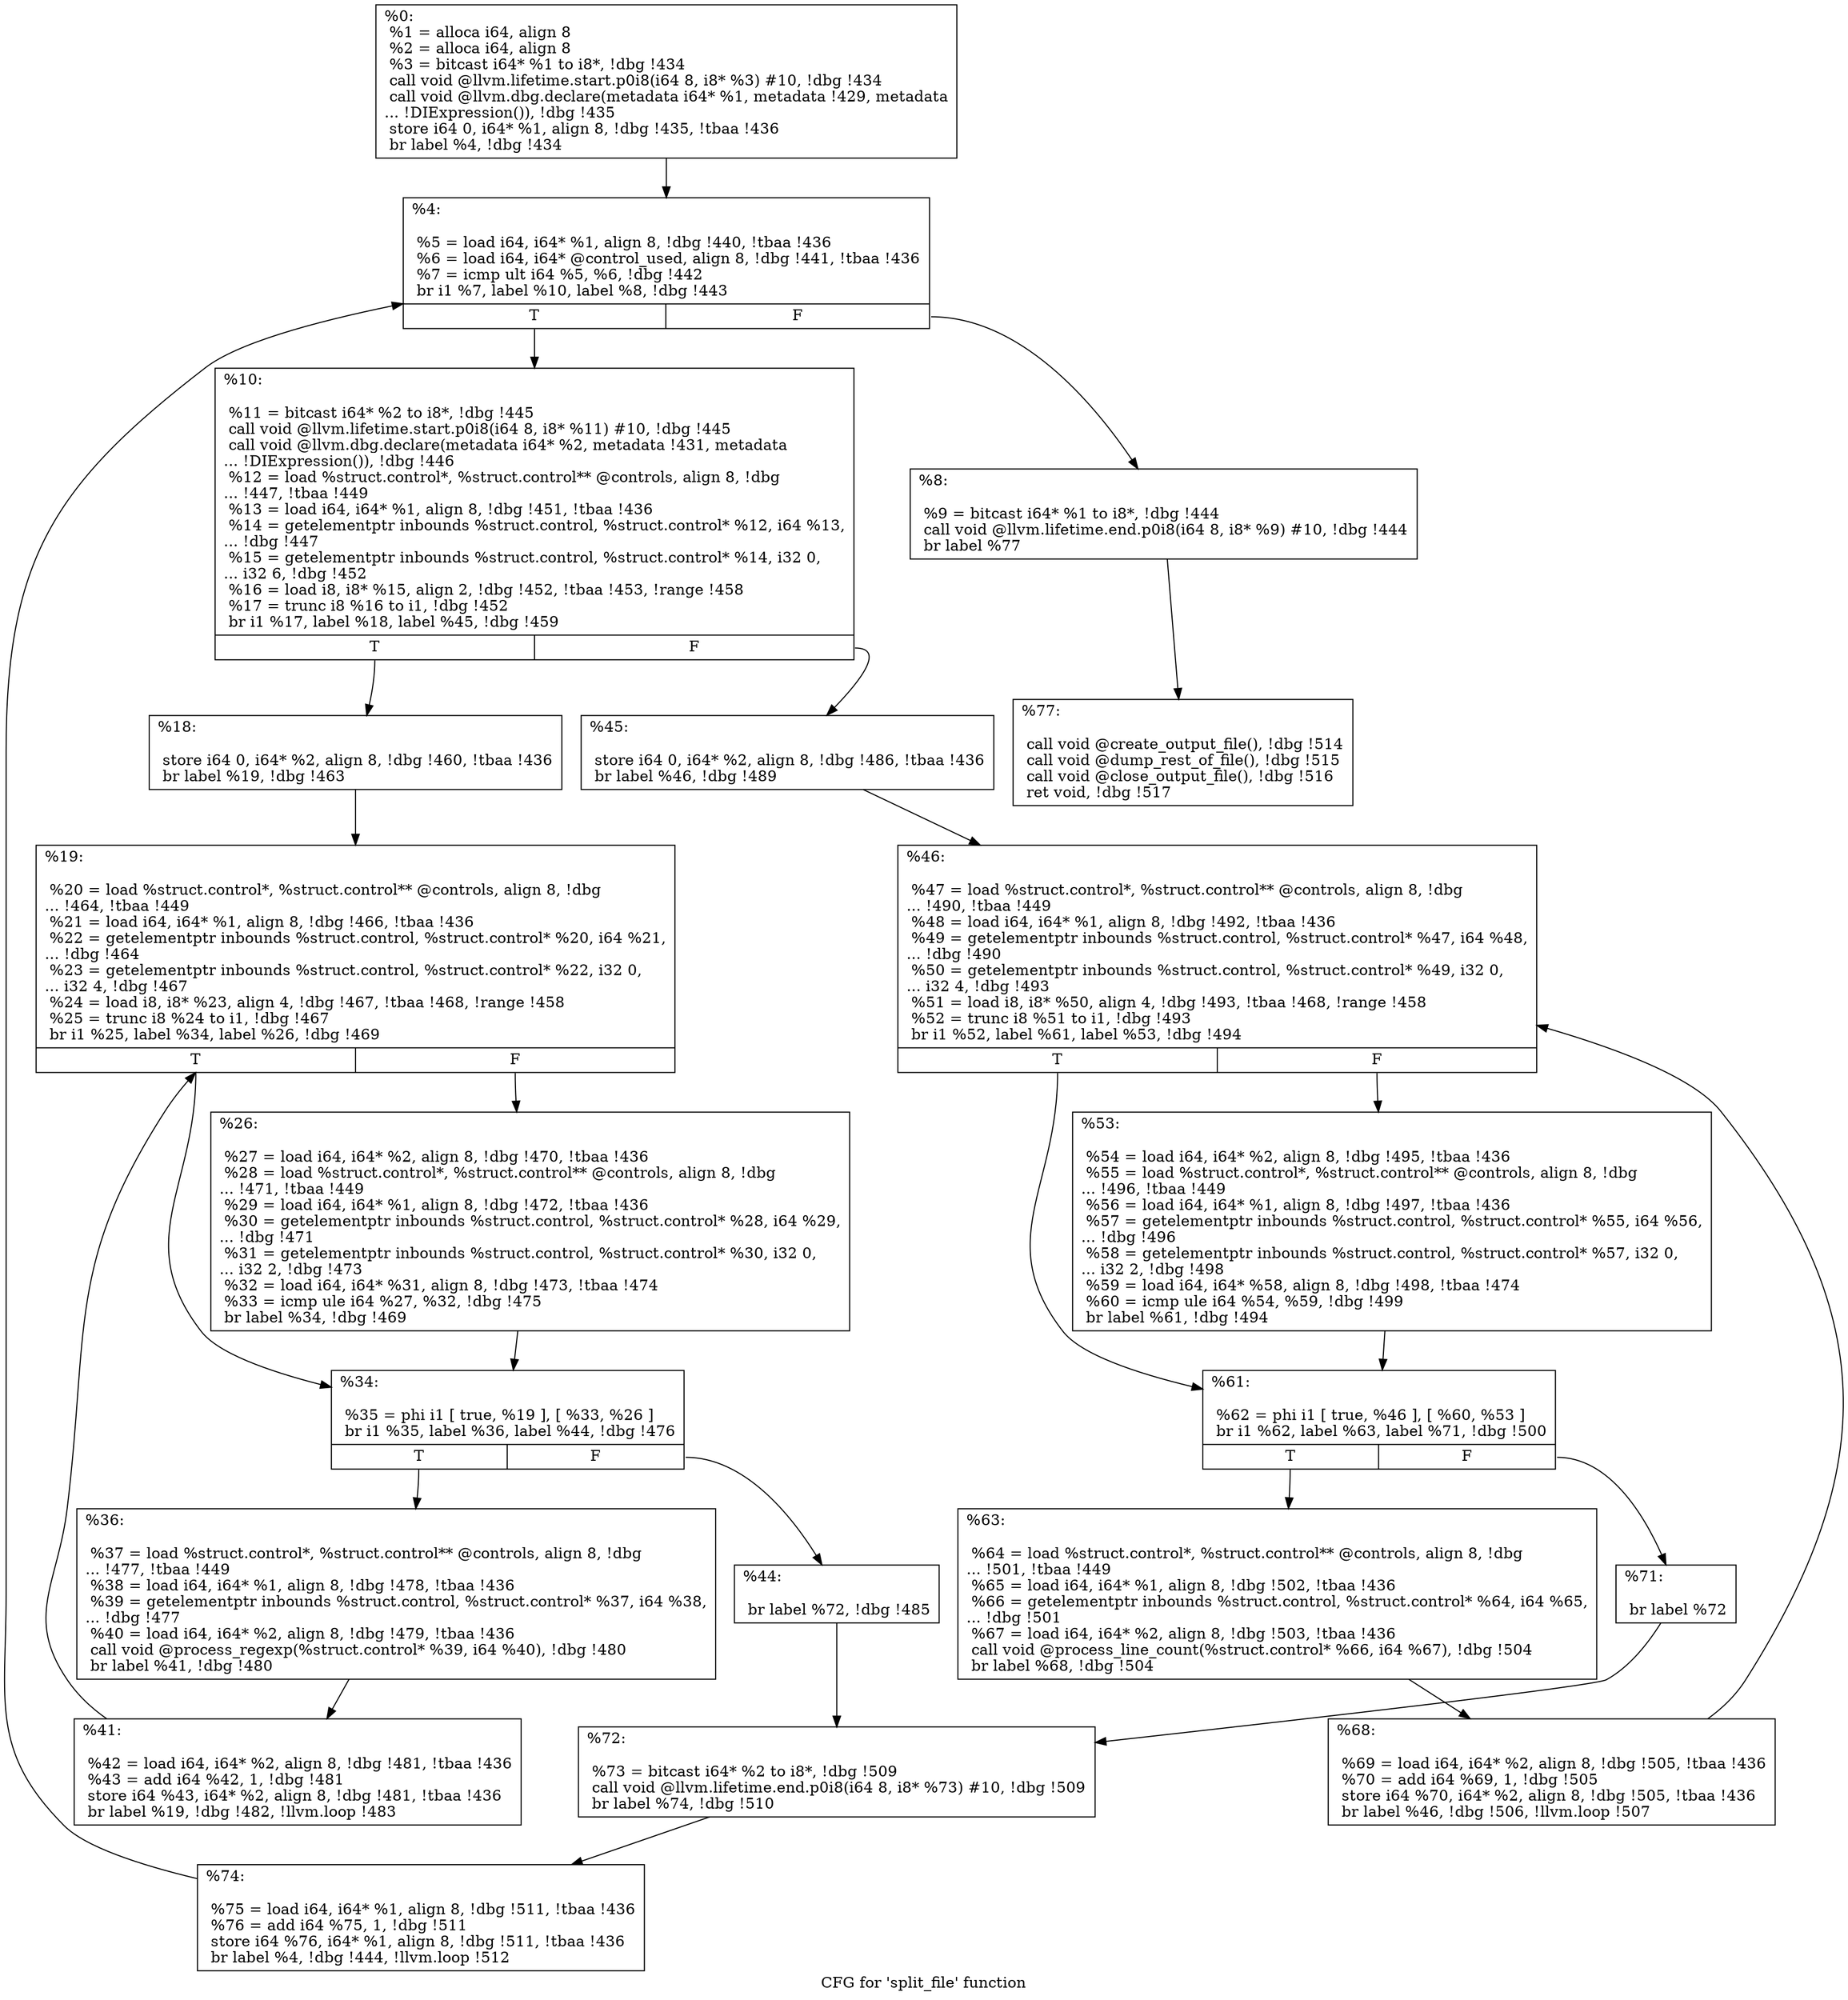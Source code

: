 digraph "CFG for 'split_file' function" {
	label="CFG for 'split_file' function";

	Node0x237e7a0 [shape=record,label="{%0:\l  %1 = alloca i64, align 8\l  %2 = alloca i64, align 8\l  %3 = bitcast i64* %1 to i8*, !dbg !434\l  call void @llvm.lifetime.start.p0i8(i64 8, i8* %3) #10, !dbg !434\l  call void @llvm.dbg.declare(metadata i64* %1, metadata !429, metadata\l... !DIExpression()), !dbg !435\l  store i64 0, i64* %1, align 8, !dbg !435, !tbaa !436\l  br label %4, !dbg !434\l}"];
	Node0x237e7a0 -> Node0x237ef90;
	Node0x237ef90 [shape=record,label="{%4:\l\l  %5 = load i64, i64* %1, align 8, !dbg !440, !tbaa !436\l  %6 = load i64, i64* @control_used, align 8, !dbg !441, !tbaa !436\l  %7 = icmp ult i64 %5, %6, !dbg !442\l  br i1 %7, label %10, label %8, !dbg !443\l|{<s0>T|<s1>F}}"];
	Node0x237ef90:s0 -> Node0x237f030;
	Node0x237ef90:s1 -> Node0x237efe0;
	Node0x237efe0 [shape=record,label="{%8:\l\l  %9 = bitcast i64* %1 to i8*, !dbg !444\l  call void @llvm.lifetime.end.p0i8(i64 8, i8* %9) #10, !dbg !444\l  br label %77\l}"];
	Node0x237efe0 -> Node0x237f580;
	Node0x237f030 [shape=record,label="{%10:\l\l  %11 = bitcast i64* %2 to i8*, !dbg !445\l  call void @llvm.lifetime.start.p0i8(i64 8, i8* %11) #10, !dbg !445\l  call void @llvm.dbg.declare(metadata i64* %2, metadata !431, metadata\l... !DIExpression()), !dbg !446\l  %12 = load %struct.control*, %struct.control** @controls, align 8, !dbg\l... !447, !tbaa !449\l  %13 = load i64, i64* %1, align 8, !dbg !451, !tbaa !436\l  %14 = getelementptr inbounds %struct.control, %struct.control* %12, i64 %13,\l... !dbg !447\l  %15 = getelementptr inbounds %struct.control, %struct.control* %14, i32 0,\l... i32 6, !dbg !452\l  %16 = load i8, i8* %15, align 2, !dbg !452, !tbaa !453, !range !458\l  %17 = trunc i8 %16 to i1, !dbg !452\l  br i1 %17, label %18, label %45, !dbg !459\l|{<s0>T|<s1>F}}"];
	Node0x237f030:s0 -> Node0x237f080;
	Node0x237f030:s1 -> Node0x237f2b0;
	Node0x237f080 [shape=record,label="{%18:\l\l  store i64 0, i64* %2, align 8, !dbg !460, !tbaa !436\l  br label %19, !dbg !463\l}"];
	Node0x237f080 -> Node0x237f0d0;
	Node0x237f0d0 [shape=record,label="{%19:\l\l  %20 = load %struct.control*, %struct.control** @controls, align 8, !dbg\l... !464, !tbaa !449\l  %21 = load i64, i64* %1, align 8, !dbg !466, !tbaa !436\l  %22 = getelementptr inbounds %struct.control, %struct.control* %20, i64 %21,\l... !dbg !464\l  %23 = getelementptr inbounds %struct.control, %struct.control* %22, i32 0,\l... i32 4, !dbg !467\l  %24 = load i8, i8* %23, align 4, !dbg !467, !tbaa !468, !range !458\l  %25 = trunc i8 %24 to i1, !dbg !467\l  br i1 %25, label %34, label %26, !dbg !469\l|{<s0>T|<s1>F}}"];
	Node0x237f0d0:s0 -> Node0x237f170;
	Node0x237f0d0:s1 -> Node0x237f120;
	Node0x237f120 [shape=record,label="{%26:\l\l  %27 = load i64, i64* %2, align 8, !dbg !470, !tbaa !436\l  %28 = load %struct.control*, %struct.control** @controls, align 8, !dbg\l... !471, !tbaa !449\l  %29 = load i64, i64* %1, align 8, !dbg !472, !tbaa !436\l  %30 = getelementptr inbounds %struct.control, %struct.control* %28, i64 %29,\l... !dbg !471\l  %31 = getelementptr inbounds %struct.control, %struct.control* %30, i32 0,\l... i32 2, !dbg !473\l  %32 = load i64, i64* %31, align 8, !dbg !473, !tbaa !474\l  %33 = icmp ule i64 %27, %32, !dbg !475\l  br label %34, !dbg !469\l}"];
	Node0x237f120 -> Node0x237f170;
	Node0x237f170 [shape=record,label="{%34:\l\l  %35 = phi i1 [ true, %19 ], [ %33, %26 ]\l  br i1 %35, label %36, label %44, !dbg !476\l|{<s0>T|<s1>F}}"];
	Node0x237f170:s0 -> Node0x237f1c0;
	Node0x237f170:s1 -> Node0x237f260;
	Node0x237f1c0 [shape=record,label="{%36:\l\l  %37 = load %struct.control*, %struct.control** @controls, align 8, !dbg\l... !477, !tbaa !449\l  %38 = load i64, i64* %1, align 8, !dbg !478, !tbaa !436\l  %39 = getelementptr inbounds %struct.control, %struct.control* %37, i64 %38,\l... !dbg !477\l  %40 = load i64, i64* %2, align 8, !dbg !479, !tbaa !436\l  call void @process_regexp(%struct.control* %39, i64 %40), !dbg !480\l  br label %41, !dbg !480\l}"];
	Node0x237f1c0 -> Node0x237f210;
	Node0x237f210 [shape=record,label="{%41:\l\l  %42 = load i64, i64* %2, align 8, !dbg !481, !tbaa !436\l  %43 = add i64 %42, 1, !dbg !481\l  store i64 %43, i64* %2, align 8, !dbg !481, !tbaa !436\l  br label %19, !dbg !482, !llvm.loop !483\l}"];
	Node0x237f210 -> Node0x237f0d0;
	Node0x237f260 [shape=record,label="{%44:\l\l  br label %72, !dbg !485\l}"];
	Node0x237f260 -> Node0x237f4e0;
	Node0x237f2b0 [shape=record,label="{%45:\l\l  store i64 0, i64* %2, align 8, !dbg !486, !tbaa !436\l  br label %46, !dbg !489\l}"];
	Node0x237f2b0 -> Node0x237f300;
	Node0x237f300 [shape=record,label="{%46:\l\l  %47 = load %struct.control*, %struct.control** @controls, align 8, !dbg\l... !490, !tbaa !449\l  %48 = load i64, i64* %1, align 8, !dbg !492, !tbaa !436\l  %49 = getelementptr inbounds %struct.control, %struct.control* %47, i64 %48,\l... !dbg !490\l  %50 = getelementptr inbounds %struct.control, %struct.control* %49, i32 0,\l... i32 4, !dbg !493\l  %51 = load i8, i8* %50, align 4, !dbg !493, !tbaa !468, !range !458\l  %52 = trunc i8 %51 to i1, !dbg !493\l  br i1 %52, label %61, label %53, !dbg !494\l|{<s0>T|<s1>F}}"];
	Node0x237f300:s0 -> Node0x237f3a0;
	Node0x237f300:s1 -> Node0x237f350;
	Node0x237f350 [shape=record,label="{%53:\l\l  %54 = load i64, i64* %2, align 8, !dbg !495, !tbaa !436\l  %55 = load %struct.control*, %struct.control** @controls, align 8, !dbg\l... !496, !tbaa !449\l  %56 = load i64, i64* %1, align 8, !dbg !497, !tbaa !436\l  %57 = getelementptr inbounds %struct.control, %struct.control* %55, i64 %56,\l... !dbg !496\l  %58 = getelementptr inbounds %struct.control, %struct.control* %57, i32 0,\l... i32 2, !dbg !498\l  %59 = load i64, i64* %58, align 8, !dbg !498, !tbaa !474\l  %60 = icmp ule i64 %54, %59, !dbg !499\l  br label %61, !dbg !494\l}"];
	Node0x237f350 -> Node0x237f3a0;
	Node0x237f3a0 [shape=record,label="{%61:\l\l  %62 = phi i1 [ true, %46 ], [ %60, %53 ]\l  br i1 %62, label %63, label %71, !dbg !500\l|{<s0>T|<s1>F}}"];
	Node0x237f3a0:s0 -> Node0x237f3f0;
	Node0x237f3a0:s1 -> Node0x237f490;
	Node0x237f3f0 [shape=record,label="{%63:\l\l  %64 = load %struct.control*, %struct.control** @controls, align 8, !dbg\l... !501, !tbaa !449\l  %65 = load i64, i64* %1, align 8, !dbg !502, !tbaa !436\l  %66 = getelementptr inbounds %struct.control, %struct.control* %64, i64 %65,\l... !dbg !501\l  %67 = load i64, i64* %2, align 8, !dbg !503, !tbaa !436\l  call void @process_line_count(%struct.control* %66, i64 %67), !dbg !504\l  br label %68, !dbg !504\l}"];
	Node0x237f3f0 -> Node0x237f440;
	Node0x237f440 [shape=record,label="{%68:\l\l  %69 = load i64, i64* %2, align 8, !dbg !505, !tbaa !436\l  %70 = add i64 %69, 1, !dbg !505\l  store i64 %70, i64* %2, align 8, !dbg !505, !tbaa !436\l  br label %46, !dbg !506, !llvm.loop !507\l}"];
	Node0x237f440 -> Node0x237f300;
	Node0x237f490 [shape=record,label="{%71:\l\l  br label %72\l}"];
	Node0x237f490 -> Node0x237f4e0;
	Node0x237f4e0 [shape=record,label="{%72:\l\l  %73 = bitcast i64* %2 to i8*, !dbg !509\l  call void @llvm.lifetime.end.p0i8(i64 8, i8* %73) #10, !dbg !509\l  br label %74, !dbg !510\l}"];
	Node0x237f4e0 -> Node0x237f530;
	Node0x237f530 [shape=record,label="{%74:\l\l  %75 = load i64, i64* %1, align 8, !dbg !511, !tbaa !436\l  %76 = add i64 %75, 1, !dbg !511\l  store i64 %76, i64* %1, align 8, !dbg !511, !tbaa !436\l  br label %4, !dbg !444, !llvm.loop !512\l}"];
	Node0x237f530 -> Node0x237ef90;
	Node0x237f580 [shape=record,label="{%77:\l\l  call void @create_output_file(), !dbg !514\l  call void @dump_rest_of_file(), !dbg !515\l  call void @close_output_file(), !dbg !516\l  ret void, !dbg !517\l}"];
}
